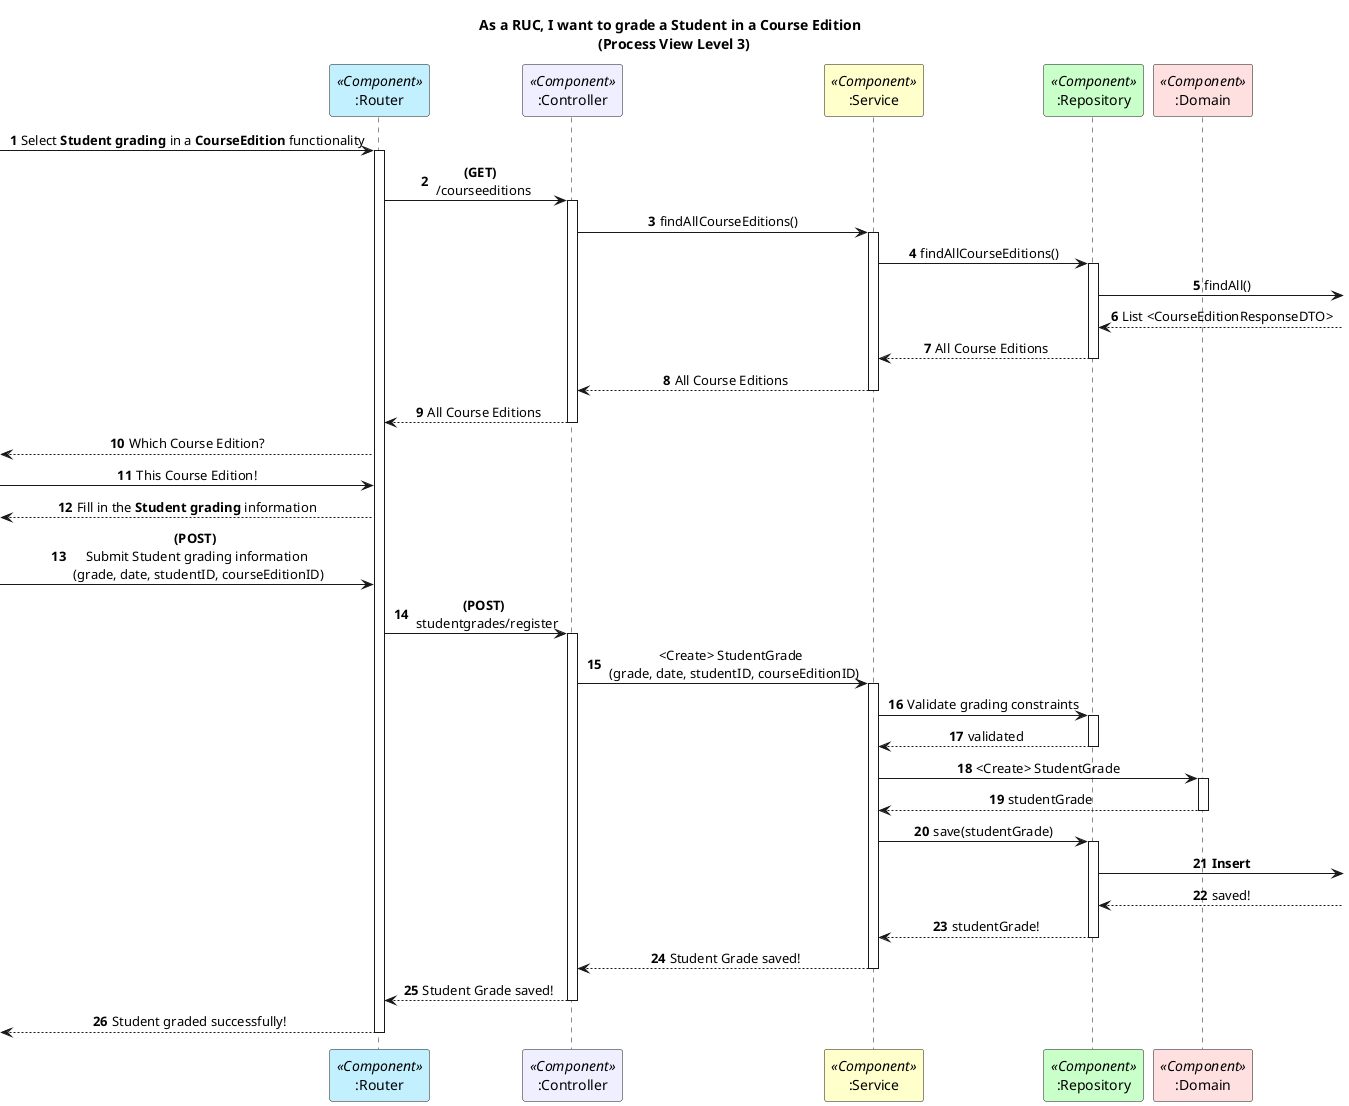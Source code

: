@startuml

autonumber
title As a RUC, I want to grade a Student in a Course Edition \n (Process View Level 3)
skinparam sequencemessagealign center
autonumber


participant ":Router" as router <<Component>> #application
participant ":Controller" as controller <<Component>> #motivation
participant ":Service" as service <<Component>> #business
participant ":Repository" as repo <<Component>> #technology
participant ":Domain" as domain <<Component>> #implementation

 -> router : Select **Student grading** in a **CourseEdition** functionality
activate router
router -> controller : **(GET)** \n /courseeditions
activate controller
controller -> service : findAllCourseEditions()
activate service
service -> repo : findAllCourseEditions()
activate repo
repo ->  : findAll()
repo <--  : List <CourseEditionResponseDTO>

repo --> service : All Course Editions
deactivate repo
service --> controller : All Course Editions
deactivate service
controller --> router : All Course Editions
deactivate controller


 <-- router : Which Course Edition?
 -> router : This Course Edition!
 <-- router : Fill in the **Student grading** information
 -> router : **(POST)** \n Submit Student grading information \n (grade, date, studentID, courseEditionID)
router -> controller : **(POST)** \n studentgrades/register

activate controller
controller -> service : <Create> StudentGrade \n (grade, date, studentID, courseEditionID)

activate service
service -> repo : Validate grading constraints
activate repo
repo --> service : validated
deactivate repo

service -> domain : <Create> StudentGrade
activate domain
domain --> service : studentGrade
deactivate domain

service -> repo : save(studentGrade)
activate repo
repo -> : **Insert**
repo <--  : saved!
repo --> service : studentGrade!
deactivate repo

service --> controller : Student Grade saved!
deactivate service

controller --> router : Student Grade saved!
deactivate controller

 <-- router : Student graded successfully!
deactivate router

@enduml